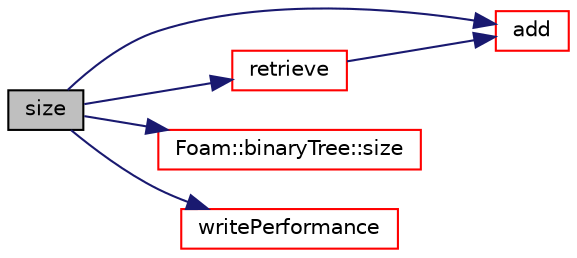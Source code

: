 digraph "size"
{
  bgcolor="transparent";
  edge [fontname="Helvetica",fontsize="10",labelfontname="Helvetica",labelfontsize="10"];
  node [fontname="Helvetica",fontsize="10",shape=record];
  rankdir="LR";
  Node148 [label="size",height=0.2,width=0.4,color="black", fillcolor="grey75", style="filled", fontcolor="black"];
  Node148 -> Node149 [color="midnightblue",fontsize="10",style="solid",fontname="Helvetica"];
  Node149 [label="add",height=0.2,width=0.4,color="red",URL="$a31129.html#a43753935ab5cec049001873b80d38a01",tooltip="Add information to the tabulation. "];
  Node148 -> Node153 [color="midnightblue",fontsize="10",style="solid",fontname="Helvetica"];
  Node153 [label="retrieve",height=0.2,width=0.4,color="red",URL="$a31129.html#a391978ca72c5ce7fd5b50b2f8e8d2bab",tooltip="Find the closest stored leaf of phiQ and store the result in. "];
  Node153 -> Node149 [color="midnightblue",fontsize="10",style="solid",fontname="Helvetica"];
  Node148 -> Node167 [color="midnightblue",fontsize="10",style="solid",fontname="Helvetica"];
  Node167 [label="Foam::binaryTree::size",height=0.2,width=0.4,color="red",URL="$a31121.html#a949e9ca63ac8ea02a0532b5f495e19a0",tooltip="Member functions. "];
  Node148 -> Node169 [color="midnightblue",fontsize="10",style="solid",fontname="Helvetica"];
  Node169 [label="writePerformance",height=0.2,width=0.4,color="red",URL="$a31129.html#abc1c267dfe58c439e4320689ba234652"];
}
